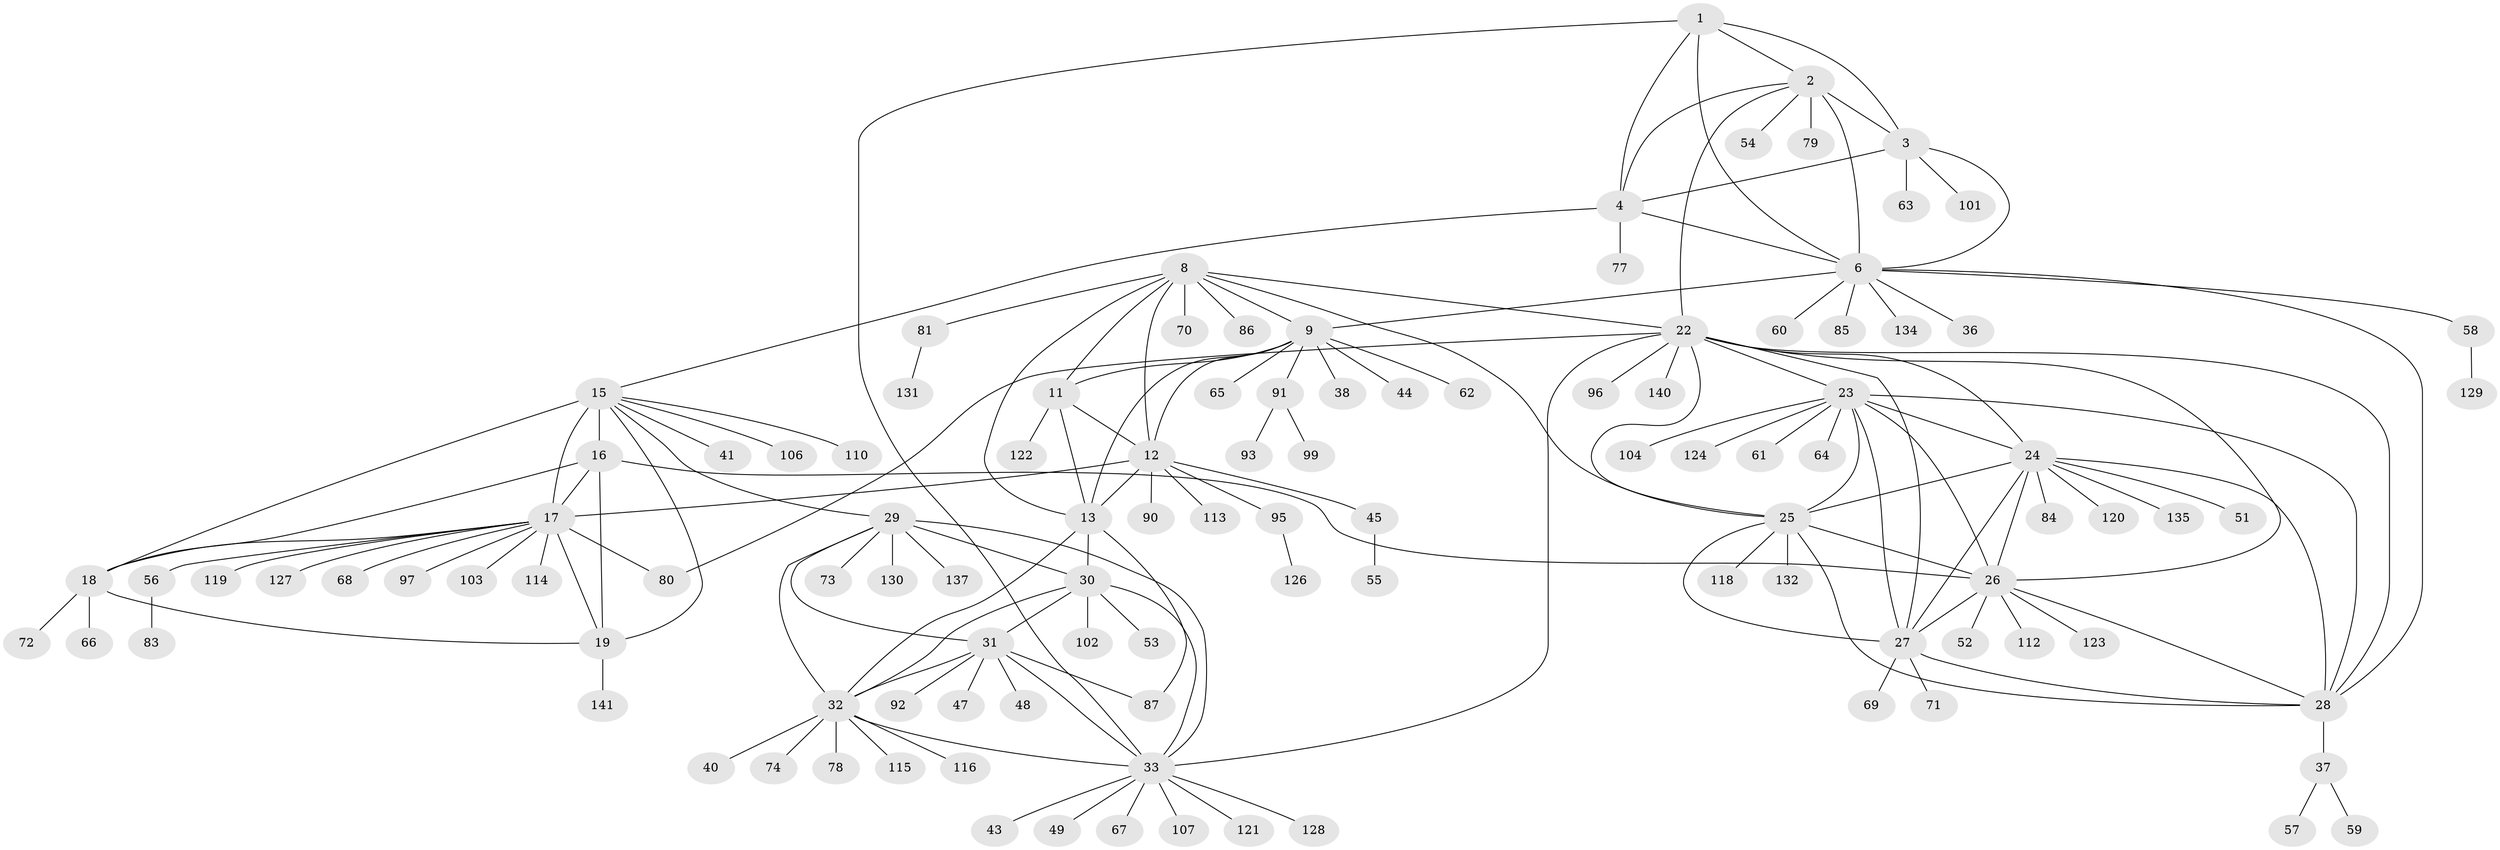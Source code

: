 // original degree distribution, {7: 0.014184397163120567, 9: 0.06382978723404255, 6: 0.014184397163120567, 8: 0.06382978723404255, 11: 0.04964539007092199, 12: 0.0070921985815602835, 10: 0.02127659574468085, 13: 0.0070921985815602835, 15: 0.0070921985815602835, 1: 0.6382978723404256, 3: 0.028368794326241134, 2: 0.0851063829787234}
// Generated by graph-tools (version 1.1) at 2025/11/02/27/25 16:11:33]
// undirected, 111 vertices, 160 edges
graph export_dot {
graph [start="1"]
  node [color=gray90,style=filled];
  1;
  2 [super="+109"];
  3 [super="+5"];
  4 [super="+42"];
  6 [super="+7"];
  8 [super="+138"];
  9 [super="+10"];
  11;
  12 [super="+14"];
  13 [super="+133"];
  15 [super="+21"];
  16 [super="+46"];
  17 [super="+20"];
  18 [super="+89"];
  19 [super="+105"];
  22 [super="+111"];
  23 [super="+98"];
  24 [super="+75"];
  25 [super="+82"];
  26 [super="+39"];
  27 [super="+139"];
  28 [super="+88"];
  29 [super="+34"];
  30;
  31 [super="+50"];
  32 [super="+35"];
  33 [super="+76"];
  36;
  37;
  38;
  40;
  41 [super="+100"];
  43;
  44;
  45 [super="+136"];
  47;
  48;
  49;
  51;
  52;
  53;
  54;
  55;
  56;
  57;
  58;
  59;
  60;
  61;
  62;
  63;
  64;
  65;
  66;
  67;
  68;
  69;
  70;
  71;
  72;
  73;
  74;
  77;
  78;
  79;
  80;
  81;
  83;
  84;
  85 [super="+108"];
  86;
  87 [super="+117"];
  90;
  91 [super="+94"];
  92;
  93;
  95;
  96;
  97;
  99;
  101;
  102 [super="+125"];
  103;
  104;
  106;
  107;
  110;
  112;
  113;
  114;
  115;
  116;
  118;
  119;
  120;
  121;
  122;
  123;
  124;
  126;
  127;
  128;
  129;
  130;
  131;
  132;
  134;
  135;
  137;
  140;
  141;
  1 -- 2;
  1 -- 3 [weight=2];
  1 -- 4;
  1 -- 6 [weight=2];
  1 -- 33;
  2 -- 3 [weight=2];
  2 -- 4;
  2 -- 6 [weight=2];
  2 -- 54;
  2 -- 79;
  2 -- 22;
  3 -- 4 [weight=2];
  3 -- 6 [weight=4];
  3 -- 101;
  3 -- 63;
  4 -- 6 [weight=2];
  4 -- 15;
  4 -- 77;
  6 -- 28;
  6 -- 36;
  6 -- 134;
  6 -- 85;
  6 -- 58;
  6 -- 60;
  6 -- 9;
  8 -- 9 [weight=2];
  8 -- 11;
  8 -- 12 [weight=2];
  8 -- 13;
  8 -- 25;
  8 -- 70;
  8 -- 81;
  8 -- 86;
  8 -- 22;
  9 -- 11 [weight=2];
  9 -- 12 [weight=4];
  9 -- 13 [weight=2];
  9 -- 65;
  9 -- 38;
  9 -- 44;
  9 -- 91;
  9 -- 62;
  11 -- 12 [weight=2];
  11 -- 13;
  11 -- 122;
  12 -- 13 [weight=2];
  12 -- 90;
  12 -- 95;
  12 -- 113;
  12 -- 17;
  12 -- 45;
  13 -- 30;
  13 -- 87;
  13 -- 32;
  15 -- 16 [weight=2];
  15 -- 17 [weight=4];
  15 -- 18 [weight=2];
  15 -- 19 [weight=2];
  15 -- 41;
  15 -- 110;
  15 -- 106;
  15 -- 29;
  16 -- 17 [weight=2];
  16 -- 18;
  16 -- 19;
  16 -- 26;
  17 -- 18 [weight=2];
  17 -- 19 [weight=2];
  17 -- 56;
  17 -- 68;
  17 -- 80;
  17 -- 103;
  17 -- 127;
  17 -- 97;
  17 -- 114;
  17 -- 119;
  18 -- 19;
  18 -- 66;
  18 -- 72;
  19 -- 141;
  22 -- 23;
  22 -- 24;
  22 -- 25;
  22 -- 26;
  22 -- 27;
  22 -- 28;
  22 -- 33;
  22 -- 80;
  22 -- 96;
  22 -- 140;
  23 -- 24;
  23 -- 25;
  23 -- 26;
  23 -- 27;
  23 -- 28;
  23 -- 61;
  23 -- 64;
  23 -- 104;
  23 -- 124;
  24 -- 25;
  24 -- 26;
  24 -- 27;
  24 -- 28;
  24 -- 51;
  24 -- 84;
  24 -- 120;
  24 -- 135;
  25 -- 26;
  25 -- 27;
  25 -- 28;
  25 -- 118;
  25 -- 132;
  26 -- 27;
  26 -- 28;
  26 -- 52;
  26 -- 112;
  26 -- 123;
  27 -- 28;
  27 -- 69;
  27 -- 71;
  28 -- 37;
  29 -- 30 [weight=2];
  29 -- 31 [weight=2];
  29 -- 32 [weight=4];
  29 -- 33 [weight=2];
  29 -- 130;
  29 -- 137;
  29 -- 73;
  30 -- 31;
  30 -- 32 [weight=2];
  30 -- 33;
  30 -- 53;
  30 -- 102;
  31 -- 32 [weight=2];
  31 -- 33;
  31 -- 47;
  31 -- 48;
  31 -- 87;
  31 -- 92;
  32 -- 33 [weight=2];
  32 -- 74;
  32 -- 116;
  32 -- 40;
  32 -- 78;
  32 -- 115;
  33 -- 43;
  33 -- 49;
  33 -- 67;
  33 -- 107;
  33 -- 121;
  33 -- 128;
  37 -- 57;
  37 -- 59;
  45 -- 55;
  56 -- 83;
  58 -- 129;
  81 -- 131;
  91 -- 93;
  91 -- 99;
  95 -- 126;
}
